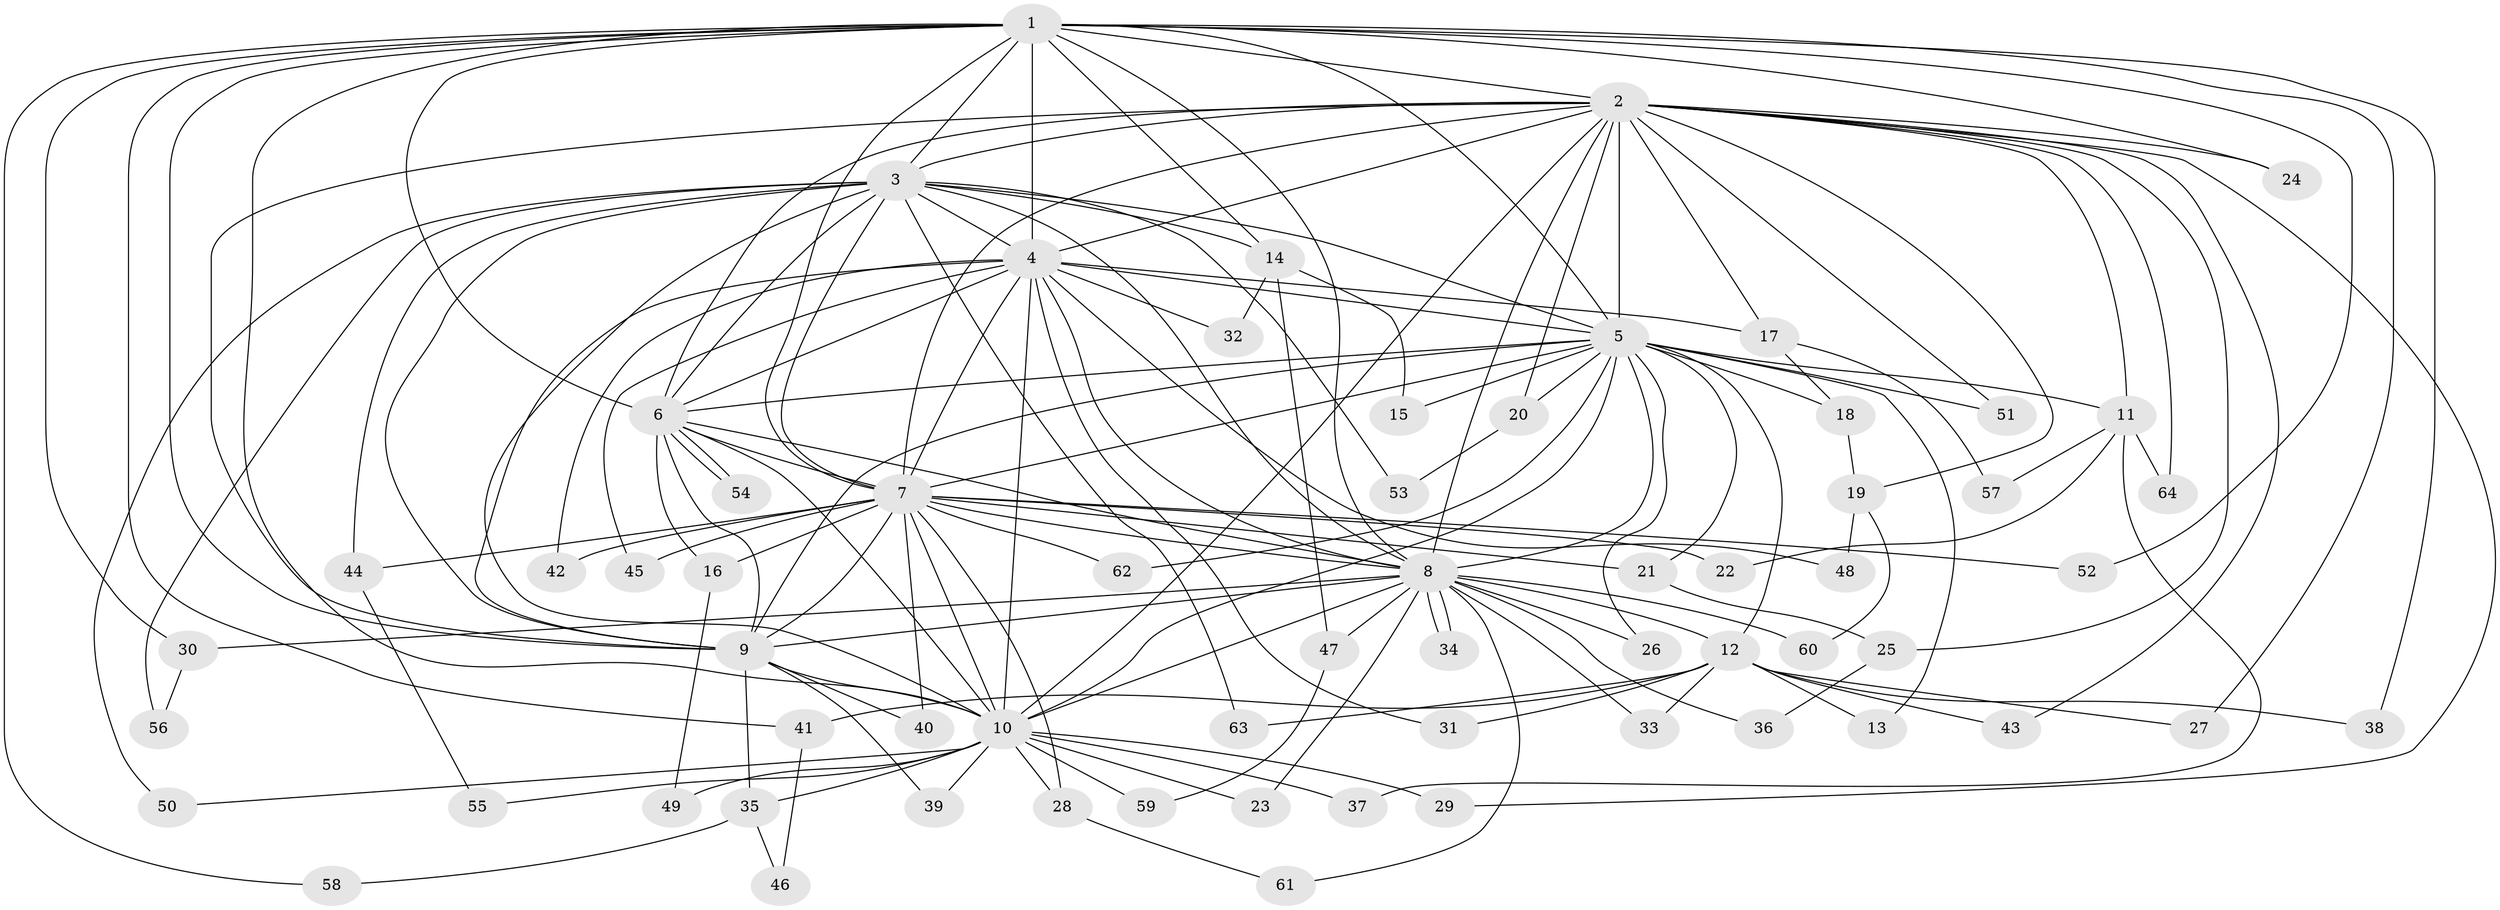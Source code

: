 // Generated by graph-tools (version 1.1) at 2025/35/03/09/25 02:35:15]
// undirected, 64 vertices, 153 edges
graph export_dot {
graph [start="1"]
  node [color=gray90,style=filled];
  1;
  2;
  3;
  4;
  5;
  6;
  7;
  8;
  9;
  10;
  11;
  12;
  13;
  14;
  15;
  16;
  17;
  18;
  19;
  20;
  21;
  22;
  23;
  24;
  25;
  26;
  27;
  28;
  29;
  30;
  31;
  32;
  33;
  34;
  35;
  36;
  37;
  38;
  39;
  40;
  41;
  42;
  43;
  44;
  45;
  46;
  47;
  48;
  49;
  50;
  51;
  52;
  53;
  54;
  55;
  56;
  57;
  58;
  59;
  60;
  61;
  62;
  63;
  64;
  1 -- 2;
  1 -- 3;
  1 -- 4;
  1 -- 5;
  1 -- 6;
  1 -- 7;
  1 -- 8;
  1 -- 9;
  1 -- 10;
  1 -- 14;
  1 -- 24;
  1 -- 27;
  1 -- 30;
  1 -- 38;
  1 -- 41;
  1 -- 52;
  1 -- 58;
  2 -- 3;
  2 -- 4;
  2 -- 5;
  2 -- 6;
  2 -- 7;
  2 -- 8;
  2 -- 9;
  2 -- 10;
  2 -- 11;
  2 -- 17;
  2 -- 19;
  2 -- 20;
  2 -- 24;
  2 -- 25;
  2 -- 29;
  2 -- 43;
  2 -- 51;
  2 -- 64;
  3 -- 4;
  3 -- 5;
  3 -- 6;
  3 -- 7;
  3 -- 8;
  3 -- 9;
  3 -- 10;
  3 -- 14;
  3 -- 44;
  3 -- 50;
  3 -- 53;
  3 -- 56;
  3 -- 63;
  4 -- 5;
  4 -- 6;
  4 -- 7;
  4 -- 8;
  4 -- 9;
  4 -- 10;
  4 -- 17;
  4 -- 31;
  4 -- 32;
  4 -- 42;
  4 -- 45;
  4 -- 48;
  5 -- 6;
  5 -- 7;
  5 -- 8;
  5 -- 9;
  5 -- 10;
  5 -- 11;
  5 -- 12;
  5 -- 13;
  5 -- 15;
  5 -- 18;
  5 -- 20;
  5 -- 21;
  5 -- 26;
  5 -- 51;
  5 -- 62;
  6 -- 7;
  6 -- 8;
  6 -- 9;
  6 -- 10;
  6 -- 16;
  6 -- 54;
  6 -- 54;
  7 -- 8;
  7 -- 9;
  7 -- 10;
  7 -- 16;
  7 -- 21;
  7 -- 22;
  7 -- 28;
  7 -- 40;
  7 -- 42;
  7 -- 44;
  7 -- 45;
  7 -- 52;
  7 -- 62;
  8 -- 9;
  8 -- 10;
  8 -- 12;
  8 -- 23;
  8 -- 26;
  8 -- 30;
  8 -- 33;
  8 -- 34;
  8 -- 34;
  8 -- 36;
  8 -- 47;
  8 -- 60;
  8 -- 61;
  9 -- 10;
  9 -- 35;
  9 -- 39;
  9 -- 40;
  10 -- 23;
  10 -- 28;
  10 -- 29;
  10 -- 35;
  10 -- 37;
  10 -- 39;
  10 -- 49;
  10 -- 50;
  10 -- 55;
  10 -- 59;
  11 -- 22;
  11 -- 37;
  11 -- 57;
  11 -- 64;
  12 -- 13;
  12 -- 27;
  12 -- 31;
  12 -- 33;
  12 -- 38;
  12 -- 41;
  12 -- 43;
  12 -- 63;
  14 -- 15;
  14 -- 32;
  14 -- 47;
  16 -- 49;
  17 -- 18;
  17 -- 57;
  18 -- 19;
  19 -- 48;
  19 -- 60;
  20 -- 53;
  21 -- 25;
  25 -- 36;
  28 -- 61;
  30 -- 56;
  35 -- 46;
  35 -- 58;
  41 -- 46;
  44 -- 55;
  47 -- 59;
}
